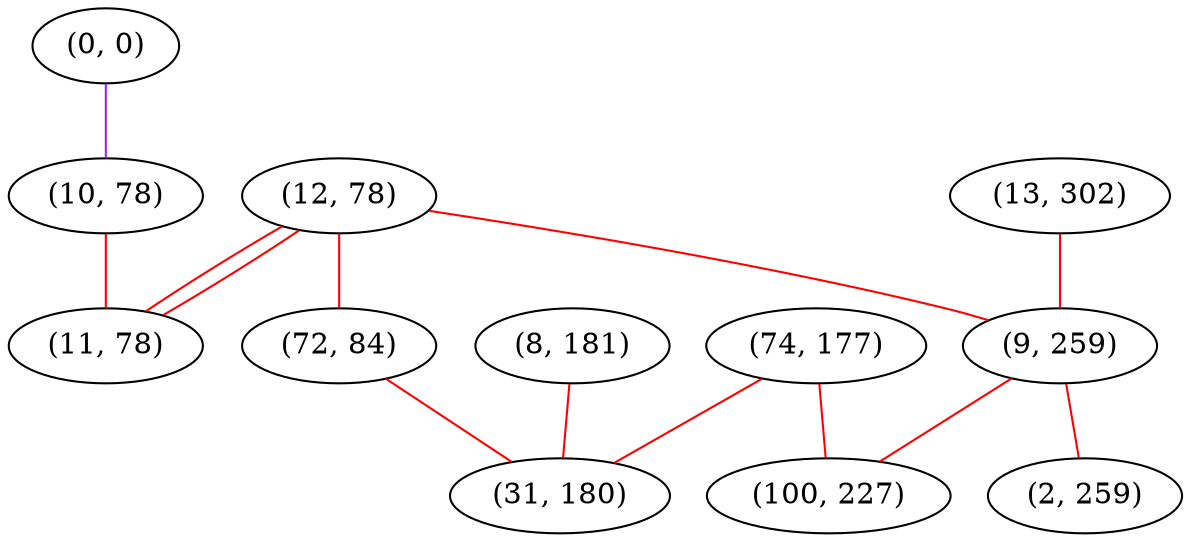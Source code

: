 graph "" {
"(0, 0)";
"(12, 78)";
"(74, 177)";
"(13, 302)";
"(9, 259)";
"(8, 181)";
"(72, 84)";
"(10, 78)";
"(2, 259)";
"(100, 227)";
"(31, 180)";
"(11, 78)";
"(0, 0)" -- "(10, 78)"  [color=purple, key=0, weight=4];
"(12, 78)" -- "(9, 259)"  [color=red, key=0, weight=1];
"(12, 78)" -- "(11, 78)"  [color=red, key=0, weight=1];
"(12, 78)" -- "(11, 78)"  [color=red, key=1, weight=1];
"(12, 78)" -- "(72, 84)"  [color=red, key=0, weight=1];
"(74, 177)" -- "(31, 180)"  [color=red, key=0, weight=1];
"(74, 177)" -- "(100, 227)"  [color=red, key=0, weight=1];
"(13, 302)" -- "(9, 259)"  [color=red, key=0, weight=1];
"(9, 259)" -- "(2, 259)"  [color=red, key=0, weight=1];
"(9, 259)" -- "(100, 227)"  [color=red, key=0, weight=1];
"(8, 181)" -- "(31, 180)"  [color=red, key=0, weight=1];
"(72, 84)" -- "(31, 180)"  [color=red, key=0, weight=1];
"(10, 78)" -- "(11, 78)"  [color=red, key=0, weight=1];
}

